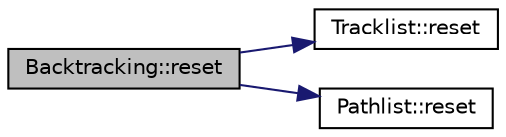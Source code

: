 digraph "Backtracking::reset"
{
 // LATEX_PDF_SIZE
  edge [fontname="Helvetica",fontsize="10",labelfontname="Helvetica",labelfontsize="10"];
  node [fontname="Helvetica",fontsize="10",shape=record];
  rankdir="LR";
  Node1 [label="Backtracking::reset",height=0.2,width=0.4,color="black", fillcolor="grey75", style="filled", fontcolor="black",tooltip="resets the parallel linked lists an the visited matrix"];
  Node1 -> Node2 [color="midnightblue",fontsize="10",style="solid",fontname="Helvetica"];
  Node2 [label="Tracklist::reset",height=0.2,width=0.4,color="black", fillcolor="white", style="filled",URL="$classTracklist.html#a1d8f9a9a4151d212765757c6cd38baca",tooltip="resets the list content"];
  Node1 -> Node3 [color="midnightblue",fontsize="10",style="solid",fontname="Helvetica"];
  Node3 [label="Pathlist::reset",height=0.2,width=0.4,color="black", fillcolor="white", style="filled",URL="$classPathlist.html#a6cbefbb997f8d8434bf758b18ad51f4f",tooltip="resets the list content"];
}
